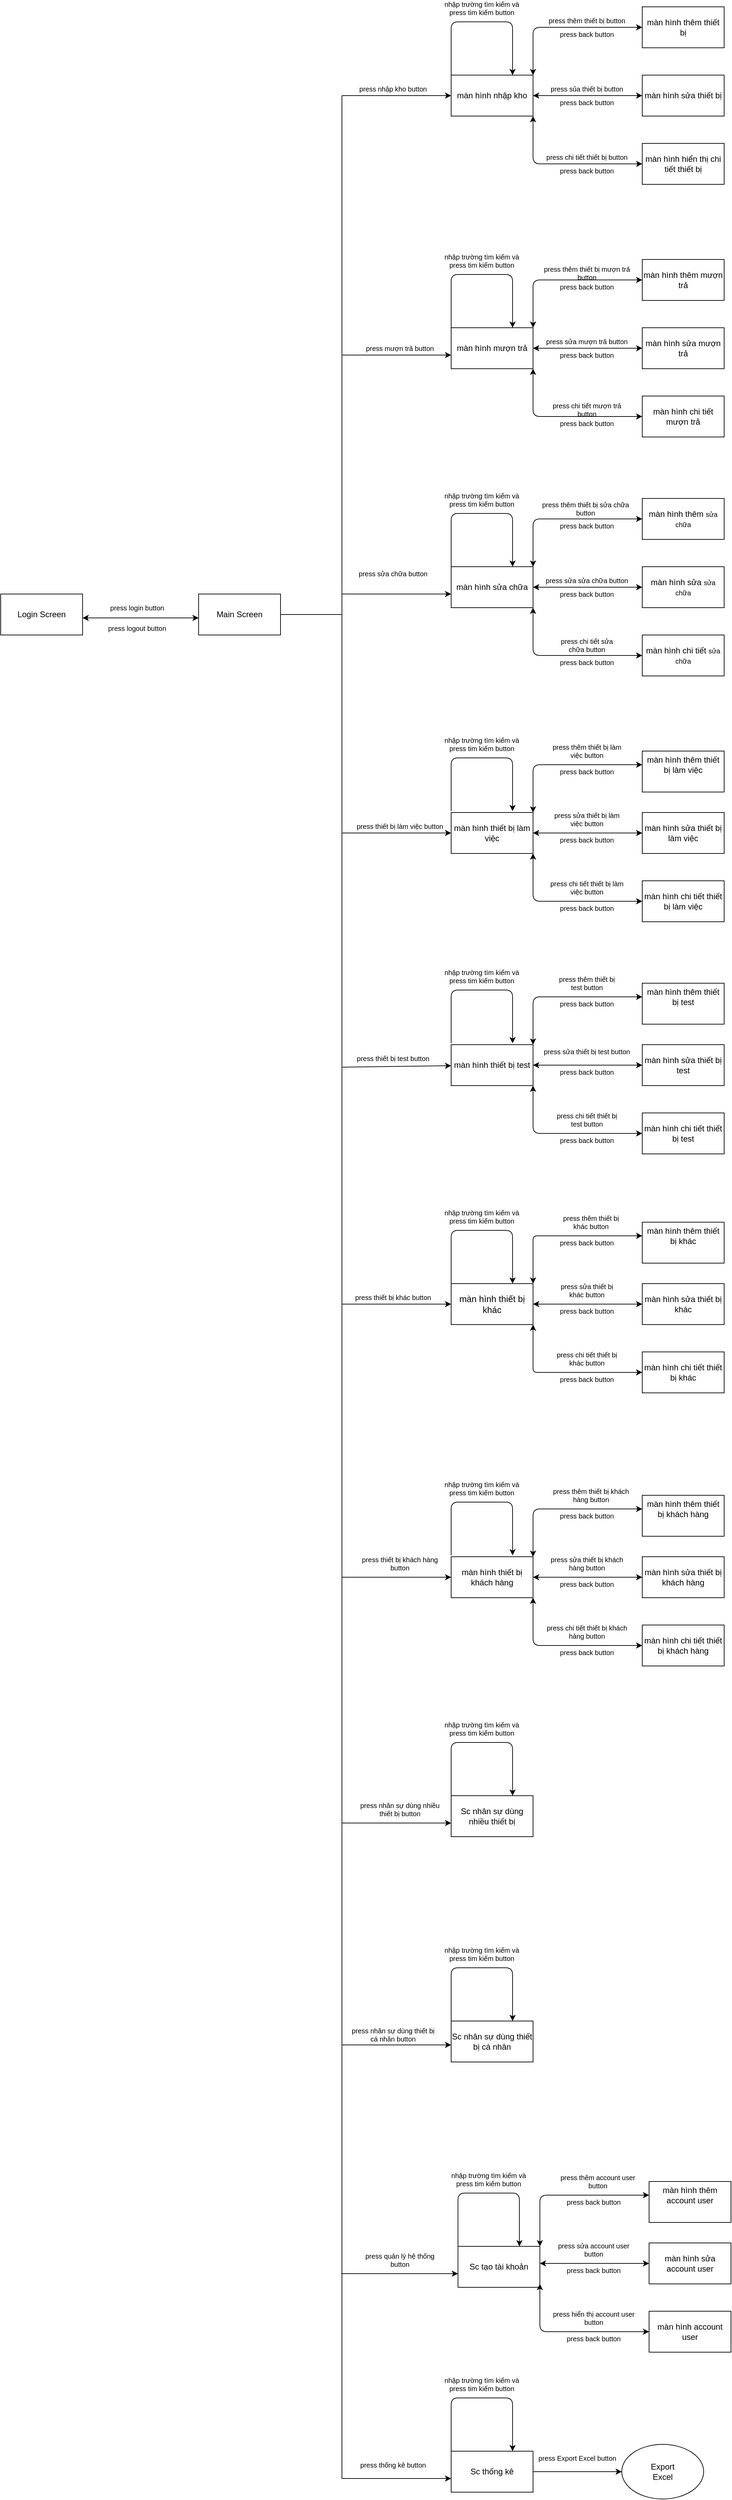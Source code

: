 <mxfile version="14.0.1" type="github">
  <diagram id="LNaT6KfbJGkIjgs2NVqa" name="Page-1">
    <mxGraphModel dx="1609" dy="1638" grid="1" gridSize="10" guides="1" tooltips="1" connect="1" arrows="1" fold="1" page="1" pageScale="1" pageWidth="827" pageHeight="1169" math="0" shadow="0">
      <root>
        <mxCell id="0" />
        <mxCell id="1" parent="0" />
        <mxCell id="f_DrGkyQNnAribpmpM6t-1" value="" style="rounded=0;whiteSpace=wrap;html=1;fontSize=10;" parent="1" vertex="1">
          <mxGeometry x="-90" y="720" width="120" height="60" as="geometry" />
        </mxCell>
        <mxCell id="f_DrGkyQNnAribpmpM6t-2" value="Main Screen" style="text;html=1;strokeColor=none;fillColor=none;align=center;verticalAlign=middle;whiteSpace=wrap;rounded=0;fontSize=12;" parent="1" vertex="1">
          <mxGeometry x="-90" y="740" width="120" height="20" as="geometry" />
        </mxCell>
        <mxCell id="f_DrGkyQNnAribpmpM6t-3" value="" style="rounded=0;whiteSpace=wrap;html=1;fontSize=10;" parent="1" vertex="1">
          <mxGeometry x="280" y="-40" width="120" height="60" as="geometry" />
        </mxCell>
        <mxCell id="f_DrGkyQNnAribpmpM6t-4" value="màn hình nhập kho" style="text;html=1;strokeColor=none;fillColor=none;align=center;verticalAlign=middle;whiteSpace=wrap;rounded=0;fontSize=12;" parent="1" vertex="1">
          <mxGeometry x="280" y="-20" width="120" height="20" as="geometry" />
        </mxCell>
        <mxCell id="f_DrGkyQNnAribpmpM6t-5" value="" style="rounded=0;whiteSpace=wrap;html=1;fontSize=10;" parent="1" vertex="1">
          <mxGeometry x="280" y="330" width="120" height="60" as="geometry" />
        </mxCell>
        <mxCell id="f_DrGkyQNnAribpmpM6t-6" value="màn hình mượn trả" style="text;html=1;strokeColor=none;fillColor=none;align=center;verticalAlign=middle;whiteSpace=wrap;rounded=0;fontSize=12;" parent="1" vertex="1">
          <mxGeometry x="280" y="350" width="120" height="20" as="geometry" />
        </mxCell>
        <mxCell id="f_DrGkyQNnAribpmpM6t-7" value="" style="rounded=0;whiteSpace=wrap;html=1;fontSize=10;" parent="1" vertex="1">
          <mxGeometry x="280" y="680" width="120" height="60" as="geometry" />
        </mxCell>
        <mxCell id="f_DrGkyQNnAribpmpM6t-8" value="màn hình sửa chữa" style="text;html=1;strokeColor=none;fillColor=none;align=center;verticalAlign=middle;whiteSpace=wrap;rounded=0;fontSize=12;" parent="1" vertex="1">
          <mxGeometry x="280" y="700" width="120" height="20" as="geometry" />
        </mxCell>
        <mxCell id="f_DrGkyQNnAribpmpM6t-9" value="" style="rounded=0;whiteSpace=wrap;html=1;fontSize=10;" parent="1" vertex="1">
          <mxGeometry x="280" y="1040" width="120" height="60" as="geometry" />
        </mxCell>
        <mxCell id="f_DrGkyQNnAribpmpM6t-10" value="màn hình thiết bị làm việc" style="text;html=1;strokeColor=none;fillColor=none;align=center;verticalAlign=middle;whiteSpace=wrap;rounded=0;fontSize=12;" parent="1" vertex="1">
          <mxGeometry x="280" y="1060" width="120" height="20" as="geometry" />
        </mxCell>
        <mxCell id="f_DrGkyQNnAribpmpM6t-11" value="" style="rounded=0;whiteSpace=wrap;html=1;fontSize=10;" parent="1" vertex="1">
          <mxGeometry x="280" y="1380" width="120" height="60" as="geometry" />
        </mxCell>
        <mxCell id="f_DrGkyQNnAribpmpM6t-12" value="màn hình thiết bị test" style="text;html=1;strokeColor=none;fillColor=none;align=center;verticalAlign=middle;whiteSpace=wrap;rounded=0;fontSize=12;" parent="1" vertex="1">
          <mxGeometry x="280" y="1400" width="120" height="20" as="geometry" />
        </mxCell>
        <mxCell id="f_DrGkyQNnAribpmpM6t-13" value="" style="rounded=0;whiteSpace=wrap;html=1;fontSize=10;arcSize=12;" parent="1" vertex="1">
          <mxGeometry x="280" y="1730" width="120" height="60" as="geometry" />
        </mxCell>
        <mxCell id="f_DrGkyQNnAribpmpM6t-14" value="&lt;font style=&quot;font-size: 13px&quot;&gt;màn hình thiết bị khác&lt;/font&gt;" style="text;html=1;strokeColor=none;fillColor=none;align=center;verticalAlign=middle;whiteSpace=wrap;rounded=0;fontSize=12;arcSize=12;" parent="1" vertex="1">
          <mxGeometry x="280" y="1750" width="120" height="20" as="geometry" />
        </mxCell>
        <mxCell id="f_DrGkyQNnAribpmpM6t-15" value="" style="rounded=0;whiteSpace=wrap;html=1;fontSize=10;" parent="1" vertex="1">
          <mxGeometry x="280" y="2130" width="120" height="60" as="geometry" />
        </mxCell>
        <mxCell id="f_DrGkyQNnAribpmpM6t-16" value="màn hình thiết bị khách hàng" style="text;html=1;strokeColor=none;fillColor=none;align=center;verticalAlign=middle;whiteSpace=wrap;rounded=0;fontSize=12;" parent="1" vertex="1">
          <mxGeometry x="280" y="2150" width="120" height="20" as="geometry" />
        </mxCell>
        <mxCell id="f_DrGkyQNnAribpmpM6t-17" value="" style="rounded=0;whiteSpace=wrap;html=1;fontSize=10;" parent="1" vertex="1">
          <mxGeometry x="280" y="2480" width="120" height="60" as="geometry" />
        </mxCell>
        <mxCell id="f_DrGkyQNnAribpmpM6t-18" value="Sc nhân sự dùng nhiều thiết bị" style="text;html=1;strokeColor=none;fillColor=none;align=center;verticalAlign=middle;whiteSpace=wrap;rounded=0;fontSize=12;" parent="1" vertex="1">
          <mxGeometry x="280" y="2500" width="120" height="20" as="geometry" />
        </mxCell>
        <mxCell id="f_DrGkyQNnAribpmpM6t-19" value="" style="rounded=0;whiteSpace=wrap;html=1;fontSize=10;" parent="1" vertex="1">
          <mxGeometry x="280" y="2810" width="120" height="60" as="geometry" />
        </mxCell>
        <mxCell id="f_DrGkyQNnAribpmpM6t-20" value="Sc nhân sự dùng thiết bị cá nhân" style="text;html=1;strokeColor=none;fillColor=none;align=center;verticalAlign=middle;whiteSpace=wrap;rounded=0;fontSize=12;" parent="1" vertex="1">
          <mxGeometry x="280" y="2830" width="120" height="20" as="geometry" />
        </mxCell>
        <mxCell id="f_DrGkyQNnAribpmpM6t-21" value="" style="rounded=0;whiteSpace=wrap;html=1;fontSize=10;" parent="1" vertex="1">
          <mxGeometry x="290" y="3140" width="120" height="60" as="geometry" />
        </mxCell>
        <mxCell id="f_DrGkyQNnAribpmpM6t-22" value="Sc tạo tài khoản" style="text;html=1;strokeColor=none;fillColor=none;align=center;verticalAlign=middle;whiteSpace=wrap;rounded=0;fontSize=12;" parent="1" vertex="1">
          <mxGeometry x="290" y="3160" width="120" height="20" as="geometry" />
        </mxCell>
        <mxCell id="f_DrGkyQNnAribpmpM6t-23" value="" style="rounded=0;whiteSpace=wrap;html=1;fontSize=10;" parent="1" vertex="1">
          <mxGeometry x="280" y="3440" width="120" height="60" as="geometry" />
        </mxCell>
        <mxCell id="f_DrGkyQNnAribpmpM6t-24" value="Sc thống kê" style="text;html=1;strokeColor=none;fillColor=none;align=center;verticalAlign=middle;whiteSpace=wrap;rounded=0;fontSize=12;" parent="1" vertex="1">
          <mxGeometry x="280" y="3460" width="120" height="20" as="geometry" />
        </mxCell>
        <mxCell id="f_DrGkyQNnAribpmpM6t-31" value="" style="endArrow=none;html=1;fontSize=10;" parent="1" edge="1">
          <mxGeometry width="50" height="50" relative="1" as="geometry">
            <mxPoint x="120" y="3480" as="sourcePoint" />
            <mxPoint x="120" y="-10" as="targetPoint" />
          </mxGeometry>
        </mxCell>
        <mxCell id="f_DrGkyQNnAribpmpM6t-32" value="" style="endArrow=none;html=1;fontSize=10;exitX=1;exitY=0.5;exitDx=0;exitDy=0;" parent="1" source="f_DrGkyQNnAribpmpM6t-1" edge="1">
          <mxGeometry width="50" height="50" relative="1" as="geometry">
            <mxPoint x="170" y="810" as="sourcePoint" />
            <mxPoint x="120" y="750" as="targetPoint" />
          </mxGeometry>
        </mxCell>
        <mxCell id="f_DrGkyQNnAribpmpM6t-33" value="" style="endArrow=classic;html=1;fontSize=10;entryX=0;entryY=0.5;entryDx=0;entryDy=0;" parent="1" target="f_DrGkyQNnAribpmpM6t-4" edge="1">
          <mxGeometry width="50" height="50" relative="1" as="geometry">
            <mxPoint x="120" y="-10" as="sourcePoint" />
            <mxPoint x="220" y="100" as="targetPoint" />
          </mxGeometry>
        </mxCell>
        <mxCell id="f_DrGkyQNnAribpmpM6t-34" value="" style="endArrow=classic;html=1;fontSize=10;entryX=0;entryY=1;entryDx=0;entryDy=0;" parent="1" target="f_DrGkyQNnAribpmpM6t-6" edge="1">
          <mxGeometry width="50" height="50" relative="1" as="geometry">
            <mxPoint x="120" y="370" as="sourcePoint" />
            <mxPoint x="220" y="330" as="targetPoint" />
          </mxGeometry>
        </mxCell>
        <mxCell id="f_DrGkyQNnAribpmpM6t-35" value="" style="endArrow=classic;html=1;fontSize=10;entryX=0;entryY=1;entryDx=0;entryDy=0;" parent="1" target="f_DrGkyQNnAribpmpM6t-8" edge="1">
          <mxGeometry width="50" height="50" relative="1" as="geometry">
            <mxPoint x="120" y="720" as="sourcePoint" />
            <mxPoint x="220" y="540" as="targetPoint" />
          </mxGeometry>
        </mxCell>
        <mxCell id="f_DrGkyQNnAribpmpM6t-36" value="" style="endArrow=classic;html=1;fontSize=10;entryX=0;entryY=0.5;entryDx=0;entryDy=0;" parent="1" target="f_DrGkyQNnAribpmpM6t-10" edge="1">
          <mxGeometry width="50" height="50" relative="1" as="geometry">
            <mxPoint x="120" y="1070" as="sourcePoint" />
            <mxPoint x="220" y="1100" as="targetPoint" />
          </mxGeometry>
        </mxCell>
        <mxCell id="f_DrGkyQNnAribpmpM6t-37" value="" style="endArrow=classic;html=1;fontSize=10;" parent="1" target="f_DrGkyQNnAribpmpM6t-12" edge="1">
          <mxGeometry width="50" height="50" relative="1" as="geometry">
            <mxPoint x="120" y="1413" as="sourcePoint" />
            <mxPoint x="220" y="1530" as="targetPoint" />
          </mxGeometry>
        </mxCell>
        <mxCell id="f_DrGkyQNnAribpmpM6t-38" value="" style="endArrow=classic;html=1;fontSize=10;entryX=0;entryY=0.5;entryDx=0;entryDy=0;" parent="1" target="f_DrGkyQNnAribpmpM6t-14" edge="1">
          <mxGeometry width="50" height="50" relative="1" as="geometry">
            <mxPoint x="120" y="1760" as="sourcePoint" />
            <mxPoint x="220" y="1640" as="targetPoint" />
          </mxGeometry>
        </mxCell>
        <mxCell id="f_DrGkyQNnAribpmpM6t-39" value="" style="endArrow=classic;html=1;fontSize=10;entryX=0;entryY=0.5;entryDx=0;entryDy=0;" parent="1" target="f_DrGkyQNnAribpmpM6t-16" edge="1">
          <mxGeometry width="50" height="50" relative="1" as="geometry">
            <mxPoint x="120" y="2160" as="sourcePoint" />
            <mxPoint x="220" y="2220" as="targetPoint" />
          </mxGeometry>
        </mxCell>
        <mxCell id="f_DrGkyQNnAribpmpM6t-40" value="" style="endArrow=classic;html=1;fontSize=10;entryX=0;entryY=1;entryDx=0;entryDy=0;" parent="1" target="f_DrGkyQNnAribpmpM6t-18" edge="1">
          <mxGeometry width="50" height="50" relative="1" as="geometry">
            <mxPoint x="120" y="2520" as="sourcePoint" />
            <mxPoint x="220" y="2550" as="targetPoint" />
          </mxGeometry>
        </mxCell>
        <mxCell id="f_DrGkyQNnAribpmpM6t-41" value="" style="endArrow=classic;html=1;fontSize=10;entryX=0;entryY=0.75;entryDx=0;entryDy=0;" parent="1" target="f_DrGkyQNnAribpmpM6t-20" edge="1">
          <mxGeometry width="50" height="50" relative="1" as="geometry">
            <mxPoint x="120" y="2845" as="sourcePoint" />
            <mxPoint x="220" y="2870" as="targetPoint" />
          </mxGeometry>
        </mxCell>
        <mxCell id="f_DrGkyQNnAribpmpM6t-42" value="" style="endArrow=classic;html=1;fontSize=10;entryX=0;entryY=1;entryDx=0;entryDy=0;" parent="1" target="f_DrGkyQNnAribpmpM6t-22" edge="1">
          <mxGeometry width="50" height="50" relative="1" as="geometry">
            <mxPoint x="119" y="3180" as="sourcePoint" />
            <mxPoint x="219" y="3180" as="targetPoint" />
          </mxGeometry>
        </mxCell>
        <mxCell id="f_DrGkyQNnAribpmpM6t-43" value="" style="endArrow=classic;html=1;fontSize=10;entryX=0;entryY=1;entryDx=0;entryDy=0;" parent="1" target="f_DrGkyQNnAribpmpM6t-24" edge="1">
          <mxGeometry width="50" height="50" relative="1" as="geometry">
            <mxPoint x="120" y="3480" as="sourcePoint" />
            <mxPoint x="220" y="3360" as="targetPoint" />
          </mxGeometry>
        </mxCell>
        <mxCell id="f_DrGkyQNnAribpmpM6t-44" value="" style="rounded=0;whiteSpace=wrap;html=1;fontSize=10;" parent="1" vertex="1">
          <mxGeometry x="-380" y="720" width="120" height="60" as="geometry" />
        </mxCell>
        <mxCell id="f_DrGkyQNnAribpmpM6t-45" value="Login Screen" style="text;html=1;strokeColor=none;fillColor=none;align=center;verticalAlign=middle;whiteSpace=wrap;rounded=0;fontSize=12;" parent="1" vertex="1">
          <mxGeometry x="-380" y="740" width="120" height="20" as="geometry" />
        </mxCell>
        <mxCell id="f_DrGkyQNnAribpmpM6t-46" value="" style="endArrow=classic;startArrow=classic;html=1;fontSize=10;exitX=1;exitY=0.75;exitDx=0;exitDy=0;entryX=0;entryY=0.75;entryDx=0;entryDy=0;" parent="1" source="f_DrGkyQNnAribpmpM6t-45" target="f_DrGkyQNnAribpmpM6t-2" edge="1">
          <mxGeometry width="50" height="50" relative="1" as="geometry">
            <mxPoint x="-70" y="910" as="sourcePoint" />
            <mxPoint x="-20" y="860" as="targetPoint" />
          </mxGeometry>
        </mxCell>
        <mxCell id="f_DrGkyQNnAribpmpM6t-47" value="press login button" style="text;html=1;strokeColor=none;fillColor=none;align=center;verticalAlign=middle;whiteSpace=wrap;rounded=0;fontSize=10;" parent="1" vertex="1">
          <mxGeometry x="-240" y="730" width="120" height="20" as="geometry" />
        </mxCell>
        <mxCell id="f_DrGkyQNnAribpmpM6t-48" value="press logout button" style="text;html=1;strokeColor=none;fillColor=none;align=center;verticalAlign=middle;whiteSpace=wrap;rounded=0;fontSize=10;" parent="1" vertex="1">
          <mxGeometry x="-240" y="760" width="120" height="20" as="geometry" />
        </mxCell>
        <mxCell id="f_DrGkyQNnAribpmpM6t-49" value="press nhập kho button" style="text;html=1;strokeColor=none;fillColor=none;align=center;verticalAlign=middle;whiteSpace=wrap;rounded=0;fontSize=10;" parent="1" vertex="1">
          <mxGeometry x="130" y="-30" width="130" height="20" as="geometry" />
        </mxCell>
        <mxCell id="f_DrGkyQNnAribpmpM6t-50" value="press mượn trả button" style="text;html=1;strokeColor=none;fillColor=none;align=center;verticalAlign=middle;whiteSpace=wrap;rounded=0;fontSize=10;" parent="1" vertex="1">
          <mxGeometry x="140" y="350" width="130" height="20" as="geometry" />
        </mxCell>
        <mxCell id="f_DrGkyQNnAribpmpM6t-51" value="press sửa chữa button" style="text;html=1;strokeColor=none;fillColor=none;align=center;verticalAlign=middle;whiteSpace=wrap;rounded=0;fontSize=10;" parent="1" vertex="1">
          <mxGeometry x="130" y="680" width="130" height="20" as="geometry" />
        </mxCell>
        <mxCell id="f_DrGkyQNnAribpmpM6t-52" value="press thiết bị làm việc button" style="text;html=1;strokeColor=none;fillColor=none;align=center;verticalAlign=middle;whiteSpace=wrap;rounded=0;fontSize=10;" parent="1" vertex="1">
          <mxGeometry x="140" y="1050" width="130" height="20" as="geometry" />
        </mxCell>
        <mxCell id="f_DrGkyQNnAribpmpM6t-53" value="press thiết bị test button" style="text;html=1;strokeColor=none;fillColor=none;align=center;verticalAlign=middle;whiteSpace=wrap;rounded=0;fontSize=10;" parent="1" vertex="1">
          <mxGeometry x="130" y="1390" width="130" height="20" as="geometry" />
        </mxCell>
        <mxCell id="f_DrGkyQNnAribpmpM6t-54" value="press thiết bị khác button" style="text;html=1;strokeColor=none;fillColor=none;align=center;verticalAlign=middle;whiteSpace=wrap;rounded=0;fontSize=10;" parent="1" vertex="1">
          <mxGeometry x="130" y="1740" width="130" height="20" as="geometry" />
        </mxCell>
        <mxCell id="f_DrGkyQNnAribpmpM6t-55" value="press thiết bị khách hàng button" style="text;html=1;strokeColor=none;fillColor=none;align=center;verticalAlign=middle;whiteSpace=wrap;rounded=0;fontSize=10;" parent="1" vertex="1">
          <mxGeometry x="140" y="2130" width="130" height="20" as="geometry" />
        </mxCell>
        <mxCell id="f_DrGkyQNnAribpmpM6t-56" value="press nhân sự dùng nhiều thiết bị button" style="text;html=1;strokeColor=none;fillColor=none;align=center;verticalAlign=middle;whiteSpace=wrap;rounded=0;fontSize=10;" parent="1" vertex="1">
          <mxGeometry x="140" y="2490" width="130" height="20" as="geometry" />
        </mxCell>
        <mxCell id="f_DrGkyQNnAribpmpM6t-57" value="press nhân sự dùng thiết bị cá nhân button" style="text;html=1;strokeColor=none;fillColor=none;align=center;verticalAlign=middle;whiteSpace=wrap;rounded=0;fontSize=10;" parent="1" vertex="1">
          <mxGeometry x="130" y="2820" width="130" height="20" as="geometry" />
        </mxCell>
        <mxCell id="f_DrGkyQNnAribpmpM6t-58" value="press quản lý hệ thống button" style="text;html=1;strokeColor=none;fillColor=none;align=center;verticalAlign=middle;whiteSpace=wrap;rounded=0;fontSize=10;" parent="1" vertex="1">
          <mxGeometry x="140" y="3150" width="130" height="20" as="geometry" />
        </mxCell>
        <mxCell id="f_DrGkyQNnAribpmpM6t-59" value="press thống kê button" style="text;html=1;strokeColor=none;fillColor=none;align=center;verticalAlign=middle;whiteSpace=wrap;rounded=0;fontSize=10;" parent="1" vertex="1">
          <mxGeometry x="130" y="3450" width="130" height="20" as="geometry" />
        </mxCell>
        <mxCell id="f_DrGkyQNnAribpmpM6t-61" value="" style="rounded=0;whiteSpace=wrap;html=1;fontSize=10;" parent="1" vertex="1">
          <mxGeometry x="560" y="-140" width="120" height="60" as="geometry" />
        </mxCell>
        <mxCell id="f_DrGkyQNnAribpmpM6t-62" value="màn hình thêm thiết bị" style="text;html=1;strokeColor=none;fillColor=none;align=center;verticalAlign=middle;whiteSpace=wrap;rounded=0;fontSize=12;" parent="1" vertex="1">
          <mxGeometry x="560" y="-120" width="120" height="20" as="geometry" />
        </mxCell>
        <mxCell id="f_DrGkyQNnAribpmpM6t-63" value="" style="rounded=0;whiteSpace=wrap;html=1;fontSize=10;" parent="1" vertex="1">
          <mxGeometry x="560" y="-40" width="120" height="60" as="geometry" />
        </mxCell>
        <mxCell id="f_DrGkyQNnAribpmpM6t-64" value="màn hình sửa thiết bị" style="text;html=1;strokeColor=none;fillColor=none;align=center;verticalAlign=middle;whiteSpace=wrap;rounded=0;fontSize=12;" parent="1" vertex="1">
          <mxGeometry x="560" y="-20" width="120" height="20" as="geometry" />
        </mxCell>
        <mxCell id="f_DrGkyQNnAribpmpM6t-66" value="" style="rounded=0;whiteSpace=wrap;html=1;fontSize=10;" parent="1" vertex="1">
          <mxGeometry x="560" y="60" width="120" height="60" as="geometry" />
        </mxCell>
        <mxCell id="f_DrGkyQNnAribpmpM6t-67" value="màn hình hiển thị chi tiết thiết bị" style="text;html=1;strokeColor=none;fillColor=none;align=center;verticalAlign=middle;whiteSpace=wrap;rounded=0;fontSize=12;" parent="1" vertex="1">
          <mxGeometry x="560" y="80" width="120" height="20" as="geometry" />
        </mxCell>
        <mxCell id="f_DrGkyQNnAribpmpM6t-71" value="" style="endArrow=classic;startArrow=classic;html=1;fontSize=10;entryX=0;entryY=0.5;entryDx=0;entryDy=0;exitX=1;exitY=0;exitDx=0;exitDy=0;" parent="1" source="f_DrGkyQNnAribpmpM6t-3" target="f_DrGkyQNnAribpmpM6t-62" edge="1">
          <mxGeometry width="50" height="50" relative="1" as="geometry">
            <mxPoint x="290" y="30" as="sourcePoint" />
            <mxPoint x="340" y="-20" as="targetPoint" />
            <Array as="points">
              <mxPoint x="400" y="-110" />
            </Array>
          </mxGeometry>
        </mxCell>
        <mxCell id="f_DrGkyQNnAribpmpM6t-72" value="" style="endArrow=classic;startArrow=classic;html=1;fontSize=10;entryX=0;entryY=0.5;entryDx=0;entryDy=0;exitX=1;exitY=1;exitDx=0;exitDy=0;" parent="1" source="f_DrGkyQNnAribpmpM6t-3" target="f_DrGkyQNnAribpmpM6t-67" edge="1">
          <mxGeometry width="50" height="50" relative="1" as="geometry">
            <mxPoint x="400.0" y="160" as="sourcePoint" />
            <mxPoint x="520.0" y="90" as="targetPoint" />
            <Array as="points">
              <mxPoint x="400" y="90" />
            </Array>
          </mxGeometry>
        </mxCell>
        <mxCell id="f_DrGkyQNnAribpmpM6t-74" value="" style="endArrow=classic;startArrow=classic;html=1;fontSize=10;entryX=0;entryY=0.5;entryDx=0;entryDy=0;exitX=1;exitY=0.5;exitDx=0;exitDy=0;" parent="1" source="f_DrGkyQNnAribpmpM6t-4" target="f_DrGkyQNnAribpmpM6t-64" edge="1">
          <mxGeometry width="50" height="50" relative="1" as="geometry">
            <mxPoint x="310" y="60" as="sourcePoint" />
            <mxPoint x="360" y="10" as="targetPoint" />
          </mxGeometry>
        </mxCell>
        <mxCell id="GQeF0Wu0FRK4RDcd6-01-10" value="press thêm thiết bị button" style="text;html=1;strokeColor=none;fillColor=none;align=center;verticalAlign=middle;whiteSpace=wrap;rounded=0;fontSize=10;" parent="1" vertex="1">
          <mxGeometry x="414" y="-130" width="130" height="20" as="geometry" />
        </mxCell>
        <mxCell id="GQeF0Wu0FRK4RDcd6-01-11" value="press back button" style="text;html=1;strokeColor=none;fillColor=none;align=center;verticalAlign=middle;whiteSpace=wrap;rounded=0;fontSize=10;" parent="1" vertex="1">
          <mxGeometry x="414" y="-110" width="130" height="20" as="geometry" />
        </mxCell>
        <mxCell id="GQeF0Wu0FRK4RDcd6-01-12" value="press sủa thiết bị button" style="text;html=1;strokeColor=none;fillColor=none;align=center;verticalAlign=middle;whiteSpace=wrap;rounded=0;fontSize=10;" parent="1" vertex="1">
          <mxGeometry x="414" y="-30" width="130" height="20" as="geometry" />
        </mxCell>
        <mxCell id="GQeF0Wu0FRK4RDcd6-01-13" value="press back button" style="text;html=1;strokeColor=none;fillColor=none;align=center;verticalAlign=middle;whiteSpace=wrap;rounded=0;fontSize=10;" parent="1" vertex="1">
          <mxGeometry x="414" y="-10" width="130" height="20" as="geometry" />
        </mxCell>
        <mxCell id="GQeF0Wu0FRK4RDcd6-01-14" value="press chi tiết thiết bị button" style="text;html=1;strokeColor=none;fillColor=none;align=center;verticalAlign=middle;whiteSpace=wrap;rounded=0;fontSize=10;" parent="1" vertex="1">
          <mxGeometry x="414" y="70" width="130" height="20" as="geometry" />
        </mxCell>
        <mxCell id="GQeF0Wu0FRK4RDcd6-01-15" value="press back button" style="text;html=1;strokeColor=none;fillColor=none;align=center;verticalAlign=middle;whiteSpace=wrap;rounded=0;fontSize=10;" parent="1" vertex="1">
          <mxGeometry x="414" y="90" width="130" height="20" as="geometry" />
        </mxCell>
        <mxCell id="GQeF0Wu0FRK4RDcd6-01-33" value="" style="rounded=0;whiteSpace=wrap;html=1;fontSize=10;" parent="1" vertex="1">
          <mxGeometry x="560" y="230" width="120" height="60" as="geometry" />
        </mxCell>
        <mxCell id="GQeF0Wu0FRK4RDcd6-01-34" value="màn hình thêm mượn trả" style="text;html=1;strokeColor=none;fillColor=none;align=center;verticalAlign=middle;whiteSpace=wrap;rounded=0;fontSize=12;" parent="1" vertex="1">
          <mxGeometry x="560" y="250" width="120" height="20" as="geometry" />
        </mxCell>
        <mxCell id="GQeF0Wu0FRK4RDcd6-01-35" value="" style="rounded=0;whiteSpace=wrap;html=1;fontSize=10;" parent="1" vertex="1">
          <mxGeometry x="560" y="330" width="120" height="60" as="geometry" />
        </mxCell>
        <mxCell id="GQeF0Wu0FRK4RDcd6-01-36" value="màn hình sửa mượn trả" style="text;html=1;strokeColor=none;fillColor=none;align=center;verticalAlign=middle;whiteSpace=wrap;rounded=0;fontSize=12;" parent="1" vertex="1">
          <mxGeometry x="560" y="350" width="120" height="20" as="geometry" />
        </mxCell>
        <mxCell id="GQeF0Wu0FRK4RDcd6-01-37" value="" style="rounded=0;whiteSpace=wrap;html=1;fontSize=10;" parent="1" vertex="1">
          <mxGeometry x="560" y="430" width="120" height="60" as="geometry" />
        </mxCell>
        <mxCell id="GQeF0Wu0FRK4RDcd6-01-38" value="màn hình chi tiết mượn trả" style="text;html=1;strokeColor=none;fillColor=none;align=center;verticalAlign=middle;whiteSpace=wrap;rounded=0;fontSize=12;" parent="1" vertex="1">
          <mxGeometry x="560" y="450" width="120" height="20" as="geometry" />
        </mxCell>
        <mxCell id="GQeF0Wu0FRK4RDcd6-01-39" value="" style="endArrow=classic;startArrow=classic;html=1;fontSize=10;entryX=0;entryY=0.5;entryDx=0;entryDy=0;exitX=1;exitY=0;exitDx=0;exitDy=0;" parent="1" target="GQeF0Wu0FRK4RDcd6-01-34" edge="1">
          <mxGeometry width="50" height="50" relative="1" as="geometry">
            <mxPoint x="400" y="330" as="sourcePoint" />
            <mxPoint x="340" y="350" as="targetPoint" />
            <Array as="points">
              <mxPoint x="400" y="260" />
            </Array>
          </mxGeometry>
        </mxCell>
        <mxCell id="GQeF0Wu0FRK4RDcd6-01-40" value="" style="endArrow=classic;startArrow=classic;html=1;fontSize=10;entryX=0;entryY=0.5;entryDx=0;entryDy=0;exitX=1;exitY=1;exitDx=0;exitDy=0;" parent="1" target="GQeF0Wu0FRK4RDcd6-01-38" edge="1">
          <mxGeometry width="50" height="50" relative="1" as="geometry">
            <mxPoint x="400" y="390" as="sourcePoint" />
            <mxPoint x="520.0" y="460" as="targetPoint" />
            <Array as="points">
              <mxPoint x="400" y="460" />
            </Array>
          </mxGeometry>
        </mxCell>
        <mxCell id="GQeF0Wu0FRK4RDcd6-01-41" value="" style="endArrow=classic;startArrow=classic;html=1;fontSize=10;entryX=0;entryY=0.5;entryDx=0;entryDy=0;exitX=1;exitY=0.5;exitDx=0;exitDy=0;" parent="1" target="GQeF0Wu0FRK4RDcd6-01-36" edge="1">
          <mxGeometry width="50" height="50" relative="1" as="geometry">
            <mxPoint x="400" y="360" as="sourcePoint" />
            <mxPoint x="360" y="380" as="targetPoint" />
          </mxGeometry>
        </mxCell>
        <mxCell id="GQeF0Wu0FRK4RDcd6-01-42" value="press thêm thiết bị mượn trả button" style="text;html=1;strokeColor=none;fillColor=none;align=center;verticalAlign=middle;whiteSpace=wrap;rounded=0;fontSize=10;" parent="1" vertex="1">
          <mxGeometry x="414" y="240" width="130" height="20" as="geometry" />
        </mxCell>
        <mxCell id="GQeF0Wu0FRK4RDcd6-01-43" value="press back button" style="text;html=1;strokeColor=none;fillColor=none;align=center;verticalAlign=middle;whiteSpace=wrap;rounded=0;fontSize=10;" parent="1" vertex="1">
          <mxGeometry x="414" y="260" width="130" height="20" as="geometry" />
        </mxCell>
        <mxCell id="GQeF0Wu0FRK4RDcd6-01-44" value="press sửa mượn trả button" style="text;html=1;strokeColor=none;fillColor=none;align=center;verticalAlign=middle;whiteSpace=wrap;rounded=0;fontSize=10;" parent="1" vertex="1">
          <mxGeometry x="414" y="340" width="130" height="20" as="geometry" />
        </mxCell>
        <mxCell id="GQeF0Wu0FRK4RDcd6-01-45" value="press back button" style="text;html=1;strokeColor=none;fillColor=none;align=center;verticalAlign=middle;whiteSpace=wrap;rounded=0;fontSize=10;" parent="1" vertex="1">
          <mxGeometry x="414" y="360" width="130" height="20" as="geometry" />
        </mxCell>
        <mxCell id="GQeF0Wu0FRK4RDcd6-01-46" value="press chi tiết mượn trả button" style="text;html=1;strokeColor=none;fillColor=none;align=center;verticalAlign=middle;whiteSpace=wrap;rounded=0;fontSize=10;" parent="1" vertex="1">
          <mxGeometry x="414" y="440" width="130" height="20" as="geometry" />
        </mxCell>
        <mxCell id="GQeF0Wu0FRK4RDcd6-01-47" value="press back button" style="text;html=1;strokeColor=none;fillColor=none;align=center;verticalAlign=middle;whiteSpace=wrap;rounded=0;fontSize=10;" parent="1" vertex="1">
          <mxGeometry x="414" y="460" width="130" height="20" as="geometry" />
        </mxCell>
        <mxCell id="wjXX5xjhqeHuLK9iuKcY-32" value="" style="rounded=0;whiteSpace=wrap;html=1;fontSize=10;" parent="1" vertex="1">
          <mxGeometry x="560" y="580" width="120" height="60" as="geometry" />
        </mxCell>
        <mxCell id="wjXX5xjhqeHuLK9iuKcY-33" value="màn hình thêm&amp;nbsp;&lt;span style=&quot;font-size: 10px&quot;&gt;sửa chữa&lt;/span&gt;" style="text;html=1;strokeColor=none;fillColor=none;align=center;verticalAlign=middle;whiteSpace=wrap;rounded=0;fontSize=12;" parent="1" vertex="1">
          <mxGeometry x="560" y="600" width="120" height="20" as="geometry" />
        </mxCell>
        <mxCell id="wjXX5xjhqeHuLK9iuKcY-34" value="" style="rounded=0;whiteSpace=wrap;html=1;fontSize=10;" parent="1" vertex="1">
          <mxGeometry x="560" y="680" width="120" height="60" as="geometry" />
        </mxCell>
        <mxCell id="wjXX5xjhqeHuLK9iuKcY-35" value="màn hình sửa&amp;nbsp;&lt;span style=&quot;font-size: 10px&quot;&gt;sửa chữa&lt;/span&gt;" style="text;html=1;strokeColor=none;fillColor=none;align=center;verticalAlign=middle;whiteSpace=wrap;rounded=0;fontSize=12;" parent="1" vertex="1">
          <mxGeometry x="560" y="700" width="120" height="20" as="geometry" />
        </mxCell>
        <mxCell id="wjXX5xjhqeHuLK9iuKcY-36" value="" style="rounded=0;whiteSpace=wrap;html=1;fontSize=10;" parent="1" vertex="1">
          <mxGeometry x="560" y="780" width="120" height="60" as="geometry" />
        </mxCell>
        <mxCell id="wjXX5xjhqeHuLK9iuKcY-37" value="màn hình chi tiết&amp;nbsp;&lt;span style=&quot;font-size: 10px&quot;&gt;sửa chữa&lt;/span&gt;" style="text;html=1;strokeColor=none;fillColor=none;align=center;verticalAlign=middle;whiteSpace=wrap;rounded=0;fontSize=12;" parent="1" vertex="1">
          <mxGeometry x="560" y="800" width="120" height="20" as="geometry" />
        </mxCell>
        <mxCell id="wjXX5xjhqeHuLK9iuKcY-38" value="" style="endArrow=classic;startArrow=classic;html=1;fontSize=10;entryX=0;entryY=0.5;entryDx=0;entryDy=0;exitX=1;exitY=0;exitDx=0;exitDy=0;" parent="1" target="wjXX5xjhqeHuLK9iuKcY-33" edge="1">
          <mxGeometry width="50" height="50" relative="1" as="geometry">
            <mxPoint x="400" y="680" as="sourcePoint" />
            <mxPoint x="340" y="700" as="targetPoint" />
            <Array as="points">
              <mxPoint x="400" y="610" />
            </Array>
          </mxGeometry>
        </mxCell>
        <mxCell id="wjXX5xjhqeHuLK9iuKcY-39" value="" style="endArrow=classic;startArrow=classic;html=1;fontSize=10;entryX=0;entryY=0.5;entryDx=0;entryDy=0;exitX=1;exitY=1;exitDx=0;exitDy=0;" parent="1" target="wjXX5xjhqeHuLK9iuKcY-37" edge="1">
          <mxGeometry width="50" height="50" relative="1" as="geometry">
            <mxPoint x="400" y="740" as="sourcePoint" />
            <mxPoint x="520.0" y="810" as="targetPoint" />
            <Array as="points">
              <mxPoint x="400" y="810" />
            </Array>
          </mxGeometry>
        </mxCell>
        <mxCell id="wjXX5xjhqeHuLK9iuKcY-40" value="" style="endArrow=classic;startArrow=classic;html=1;fontSize=10;entryX=0;entryY=0.5;entryDx=0;entryDy=0;exitX=1;exitY=0.5;exitDx=0;exitDy=0;" parent="1" target="wjXX5xjhqeHuLK9iuKcY-35" edge="1">
          <mxGeometry width="50" height="50" relative="1" as="geometry">
            <mxPoint x="400" y="710" as="sourcePoint" />
            <mxPoint x="360" y="730" as="targetPoint" />
          </mxGeometry>
        </mxCell>
        <mxCell id="wjXX5xjhqeHuLK9iuKcY-41" value="press thêm thiết bị sửa chữa button" style="text;html=1;strokeColor=none;fillColor=none;align=center;verticalAlign=middle;whiteSpace=wrap;rounded=0;fontSize=10;" parent="1" vertex="1">
          <mxGeometry x="410" y="580" width="134" height="30" as="geometry" />
        </mxCell>
        <mxCell id="wjXX5xjhqeHuLK9iuKcY-42" value="press back button" style="text;html=1;strokeColor=none;fillColor=none;align=center;verticalAlign=middle;whiteSpace=wrap;rounded=0;fontSize=10;" parent="1" vertex="1">
          <mxGeometry x="414" y="610" width="130" height="20" as="geometry" />
        </mxCell>
        <mxCell id="wjXX5xjhqeHuLK9iuKcY-43" value="press sửa sửa chữa&amp;nbsp;button" style="text;html=1;strokeColor=none;fillColor=none;align=center;verticalAlign=middle;whiteSpace=wrap;rounded=0;fontSize=10;" parent="1" vertex="1">
          <mxGeometry x="414" y="690" width="130" height="20" as="geometry" />
        </mxCell>
        <mxCell id="wjXX5xjhqeHuLK9iuKcY-44" value="press back button" style="text;html=1;strokeColor=none;fillColor=none;align=center;verticalAlign=middle;whiteSpace=wrap;rounded=0;fontSize=10;" parent="1" vertex="1">
          <mxGeometry x="414" y="710" width="130" height="20" as="geometry" />
        </mxCell>
        <mxCell id="wjXX5xjhqeHuLK9iuKcY-45" value="press chi tiết sửa chữa&amp;nbsp;button" style="text;html=1;strokeColor=none;fillColor=none;align=center;verticalAlign=middle;whiteSpace=wrap;rounded=0;fontSize=10;" parent="1" vertex="1">
          <mxGeometry x="414" y="780" width="130" height="30" as="geometry" />
        </mxCell>
        <mxCell id="wjXX5xjhqeHuLK9iuKcY-46" value="press back button" style="text;html=1;strokeColor=none;fillColor=none;align=center;verticalAlign=middle;whiteSpace=wrap;rounded=0;fontSize=10;" parent="1" vertex="1">
          <mxGeometry x="414" y="810" width="130" height="20" as="geometry" />
        </mxCell>
        <mxCell id="wjXX5xjhqeHuLK9iuKcY-64" value="" style="rounded=0;whiteSpace=wrap;html=1;fontSize=10;" parent="1" vertex="1">
          <mxGeometry x="560" y="950" width="120" height="60" as="geometry" />
        </mxCell>
        <mxCell id="wjXX5xjhqeHuLK9iuKcY-65" value="màn hình thêm thiết bị làm việc" style="text;html=1;strokeColor=none;fillColor=none;align=center;verticalAlign=middle;whiteSpace=wrap;rounded=0;fontSize=12;" parent="1" vertex="1">
          <mxGeometry x="560" y="960" width="120" height="20" as="geometry" />
        </mxCell>
        <mxCell id="wjXX5xjhqeHuLK9iuKcY-66" value="" style="rounded=0;whiteSpace=wrap;html=1;fontSize=10;" parent="1" vertex="1">
          <mxGeometry x="560" y="1040" width="120" height="60" as="geometry" />
        </mxCell>
        <mxCell id="wjXX5xjhqeHuLK9iuKcY-67" value="màn hình sửa thiết bị làm việc" style="text;html=1;strokeColor=none;fillColor=none;align=center;verticalAlign=middle;whiteSpace=wrap;rounded=0;fontSize=12;" parent="1" vertex="1">
          <mxGeometry x="560" y="1060" width="120" height="20" as="geometry" />
        </mxCell>
        <mxCell id="wjXX5xjhqeHuLK9iuKcY-68" value="" style="rounded=0;whiteSpace=wrap;html=1;fontSize=10;" parent="1" vertex="1">
          <mxGeometry x="560" y="1140" width="120" height="60" as="geometry" />
        </mxCell>
        <mxCell id="wjXX5xjhqeHuLK9iuKcY-69" value="màn hình chi tiết thiết bị làm việc" style="text;html=1;strokeColor=none;fillColor=none;align=center;verticalAlign=middle;whiteSpace=wrap;rounded=0;fontSize=12;" parent="1" vertex="1">
          <mxGeometry x="560" y="1160" width="120" height="20" as="geometry" />
        </mxCell>
        <mxCell id="wjXX5xjhqeHuLK9iuKcY-70" value="" style="endArrow=classic;startArrow=classic;html=1;fontSize=10;entryX=0;entryY=0.5;entryDx=0;entryDy=0;exitX=1;exitY=0;exitDx=0;exitDy=0;" parent="1" target="wjXX5xjhqeHuLK9iuKcY-65" edge="1">
          <mxGeometry width="50" height="50" relative="1" as="geometry">
            <mxPoint x="400" y="1040" as="sourcePoint" />
            <mxPoint x="340" y="1060" as="targetPoint" />
            <Array as="points">
              <mxPoint x="400" y="970" />
            </Array>
          </mxGeometry>
        </mxCell>
        <mxCell id="wjXX5xjhqeHuLK9iuKcY-71" value="" style="endArrow=classic;startArrow=classic;html=1;fontSize=10;entryX=0;entryY=0.5;entryDx=0;entryDy=0;exitX=1;exitY=1;exitDx=0;exitDy=0;" parent="1" target="wjXX5xjhqeHuLK9iuKcY-69" edge="1">
          <mxGeometry width="50" height="50" relative="1" as="geometry">
            <mxPoint x="400" y="1100" as="sourcePoint" />
            <mxPoint x="520.0" y="1170" as="targetPoint" />
            <Array as="points">
              <mxPoint x="400" y="1170" />
            </Array>
          </mxGeometry>
        </mxCell>
        <mxCell id="wjXX5xjhqeHuLK9iuKcY-72" value="" style="endArrow=classic;startArrow=classic;html=1;fontSize=10;entryX=0;entryY=0.5;entryDx=0;entryDy=0;exitX=1;exitY=0.5;exitDx=0;exitDy=0;" parent="1" target="wjXX5xjhqeHuLK9iuKcY-67" edge="1">
          <mxGeometry width="50" height="50" relative="1" as="geometry">
            <mxPoint x="400" y="1070" as="sourcePoint" />
            <mxPoint x="360" y="1090" as="targetPoint" />
          </mxGeometry>
        </mxCell>
        <mxCell id="wjXX5xjhqeHuLK9iuKcY-73" value="&lt;font style=&quot;font-size: 10px&quot;&gt;press thêm thiết bị&amp;nbsp;làm việc&amp;nbsp;button&lt;/font&gt;" style="text;html=1;strokeColor=none;fillColor=none;align=center;verticalAlign=middle;whiteSpace=wrap;rounded=0;fontSize=10;" parent="1" vertex="1">
          <mxGeometry x="414" y="930" width="130" height="40" as="geometry" />
        </mxCell>
        <mxCell id="wjXX5xjhqeHuLK9iuKcY-74" value="press back button" style="text;html=1;strokeColor=none;fillColor=none;align=center;verticalAlign=middle;whiteSpace=wrap;rounded=0;fontSize=10;" parent="1" vertex="1">
          <mxGeometry x="414" y="970" width="130" height="20" as="geometry" />
        </mxCell>
        <mxCell id="wjXX5xjhqeHuLK9iuKcY-75" value="&lt;font style=&quot;font-size: 10px&quot;&gt;press sửa&amp;nbsp;thiết bị làm việc&amp;nbsp;button&lt;/font&gt;" style="text;html=1;strokeColor=none;fillColor=none;align=center;verticalAlign=middle;whiteSpace=wrap;rounded=0;fontSize=10;" parent="1" vertex="1">
          <mxGeometry x="414" y="1030" width="130" height="40" as="geometry" />
        </mxCell>
        <mxCell id="wjXX5xjhqeHuLK9iuKcY-76" value="press back button" style="text;html=1;strokeColor=none;fillColor=none;align=center;verticalAlign=middle;whiteSpace=wrap;rounded=0;fontSize=10;" parent="1" vertex="1">
          <mxGeometry x="414" y="1070" width="130" height="20" as="geometry" />
        </mxCell>
        <mxCell id="wjXX5xjhqeHuLK9iuKcY-77" value="&lt;font style=&quot;font-size: 10px&quot;&gt;press chi tiết&amp;nbsp;thiết bị làm việc&amp;nbsp;button&lt;/font&gt;" style="text;html=1;strokeColor=none;fillColor=none;align=center;verticalAlign=middle;whiteSpace=wrap;rounded=0;fontSize=10;" parent="1" vertex="1">
          <mxGeometry x="414" y="1130" width="130" height="40" as="geometry" />
        </mxCell>
        <mxCell id="wjXX5xjhqeHuLK9iuKcY-78" value="press back button" style="text;html=1;strokeColor=none;fillColor=none;align=center;verticalAlign=middle;whiteSpace=wrap;rounded=0;fontSize=10;" parent="1" vertex="1">
          <mxGeometry x="414" y="1170" width="130" height="20" as="geometry" />
        </mxCell>
        <mxCell id="wjXX5xjhqeHuLK9iuKcY-81" value="" style="rounded=0;whiteSpace=wrap;html=1;fontSize=10;" parent="1" vertex="1">
          <mxGeometry x="560" y="1290" width="120" height="60" as="geometry" />
        </mxCell>
        <mxCell id="wjXX5xjhqeHuLK9iuKcY-82" value="màn hình thêm thiết bị test" style="text;html=1;strokeColor=none;fillColor=none;align=center;verticalAlign=middle;whiteSpace=wrap;rounded=0;fontSize=12;" parent="1" vertex="1">
          <mxGeometry x="560" y="1300" width="120" height="20" as="geometry" />
        </mxCell>
        <mxCell id="wjXX5xjhqeHuLK9iuKcY-83" value="" style="rounded=0;whiteSpace=wrap;html=1;fontSize=10;" parent="1" vertex="1">
          <mxGeometry x="560" y="1380" width="120" height="60" as="geometry" />
        </mxCell>
        <mxCell id="wjXX5xjhqeHuLK9iuKcY-84" value="màn hình sửa thiết bị test" style="text;html=1;strokeColor=none;fillColor=none;align=center;verticalAlign=middle;whiteSpace=wrap;rounded=0;fontSize=12;" parent="1" vertex="1">
          <mxGeometry x="560" y="1400" width="120" height="20" as="geometry" />
        </mxCell>
        <mxCell id="wjXX5xjhqeHuLK9iuKcY-85" value="" style="rounded=0;whiteSpace=wrap;html=1;fontSize=10;" parent="1" vertex="1">
          <mxGeometry x="560" y="1480" width="120" height="60" as="geometry" />
        </mxCell>
        <mxCell id="wjXX5xjhqeHuLK9iuKcY-86" value="màn hình chi tiết thiết bị test" style="text;html=1;strokeColor=none;fillColor=none;align=center;verticalAlign=middle;whiteSpace=wrap;rounded=0;fontSize=12;" parent="1" vertex="1">
          <mxGeometry x="560" y="1500" width="120" height="20" as="geometry" />
        </mxCell>
        <mxCell id="wjXX5xjhqeHuLK9iuKcY-87" value="" style="endArrow=classic;startArrow=classic;html=1;fontSize=10;entryX=0;entryY=0.5;entryDx=0;entryDy=0;exitX=1;exitY=0;exitDx=0;exitDy=0;" parent="1" target="wjXX5xjhqeHuLK9iuKcY-82" edge="1">
          <mxGeometry width="50" height="50" relative="1" as="geometry">
            <mxPoint x="400" y="1380" as="sourcePoint" />
            <mxPoint x="340" y="1400" as="targetPoint" />
            <Array as="points">
              <mxPoint x="400" y="1310" />
            </Array>
          </mxGeometry>
        </mxCell>
        <mxCell id="wjXX5xjhqeHuLK9iuKcY-88" value="" style="endArrow=classic;startArrow=classic;html=1;fontSize=10;entryX=0;entryY=0.5;entryDx=0;entryDy=0;exitX=1;exitY=1;exitDx=0;exitDy=0;" parent="1" target="wjXX5xjhqeHuLK9iuKcY-86" edge="1">
          <mxGeometry width="50" height="50" relative="1" as="geometry">
            <mxPoint x="400" y="1440" as="sourcePoint" />
            <mxPoint x="520.0" y="1510" as="targetPoint" />
            <Array as="points">
              <mxPoint x="400" y="1510" />
            </Array>
          </mxGeometry>
        </mxCell>
        <mxCell id="wjXX5xjhqeHuLK9iuKcY-89" value="" style="endArrow=classic;startArrow=classic;html=1;fontSize=10;entryX=0;entryY=0.5;entryDx=0;entryDy=0;exitX=1;exitY=0.5;exitDx=0;exitDy=0;" parent="1" target="wjXX5xjhqeHuLK9iuKcY-84" edge="1">
          <mxGeometry width="50" height="50" relative="1" as="geometry">
            <mxPoint x="400" y="1410" as="sourcePoint" />
            <mxPoint x="360" y="1430" as="targetPoint" />
          </mxGeometry>
        </mxCell>
        <mxCell id="wjXX5xjhqeHuLK9iuKcY-90" value="&lt;font style=&quot;font-size: 10px&quot;&gt;press thêm&amp;nbsp;thiết bị test&amp;nbsp;button&lt;/font&gt;" style="text;html=1;strokeColor=none;fillColor=none;align=center;verticalAlign=middle;whiteSpace=wrap;rounded=0;fontSize=10;" parent="1" vertex="1">
          <mxGeometry x="414" y="1270" width="130" height="40" as="geometry" />
        </mxCell>
        <mxCell id="wjXX5xjhqeHuLK9iuKcY-91" value="press back button" style="text;html=1;strokeColor=none;fillColor=none;align=center;verticalAlign=middle;whiteSpace=wrap;rounded=0;fontSize=10;" parent="1" vertex="1">
          <mxGeometry x="414" y="1310" width="130" height="20" as="geometry" />
        </mxCell>
        <mxCell id="wjXX5xjhqeHuLK9iuKcY-92" value="&lt;font style=&quot;font-size: 10px&quot;&gt;press sửa&amp;nbsp;thiết bị test&amp;nbsp;button&lt;/font&gt;" style="text;html=1;strokeColor=none;fillColor=none;align=center;verticalAlign=middle;whiteSpace=wrap;rounded=0;fontSize=10;" parent="1" vertex="1">
          <mxGeometry x="414" y="1370" width="130" height="40" as="geometry" />
        </mxCell>
        <mxCell id="wjXX5xjhqeHuLK9iuKcY-93" value="press back button" style="text;html=1;strokeColor=none;fillColor=none;align=center;verticalAlign=middle;whiteSpace=wrap;rounded=0;fontSize=10;" parent="1" vertex="1">
          <mxGeometry x="414" y="1410" width="130" height="20" as="geometry" />
        </mxCell>
        <mxCell id="wjXX5xjhqeHuLK9iuKcY-94" value="&lt;font style=&quot;font-size: 10px&quot;&gt;press chi tiết&amp;nbsp;thiết bị test&amp;nbsp;button&lt;/font&gt;" style="text;html=1;strokeColor=none;fillColor=none;align=center;verticalAlign=middle;whiteSpace=wrap;rounded=0;fontSize=10;" parent="1" vertex="1">
          <mxGeometry x="414" y="1470" width="130" height="40" as="geometry" />
        </mxCell>
        <mxCell id="wjXX5xjhqeHuLK9iuKcY-95" value="press back button" style="text;html=1;strokeColor=none;fillColor=none;align=center;verticalAlign=middle;whiteSpace=wrap;rounded=0;fontSize=10;" parent="1" vertex="1">
          <mxGeometry x="414" y="1510" width="130" height="20" as="geometry" />
        </mxCell>
        <mxCell id="wjXX5xjhqeHuLK9iuKcY-113" value="" style="rounded=0;whiteSpace=wrap;html=1;fontSize=10;arcSize=12;" parent="1" vertex="1">
          <mxGeometry x="560" y="1640" width="120" height="60" as="geometry" />
        </mxCell>
        <mxCell id="wjXX5xjhqeHuLK9iuKcY-114" value="màn hình thêm thiết bị khác" style="text;html=1;strokeColor=none;fillColor=none;align=center;verticalAlign=middle;whiteSpace=wrap;rounded=0;fontSize=12;arcSize=12;" parent="1" vertex="1">
          <mxGeometry x="560" y="1650" width="120" height="20" as="geometry" />
        </mxCell>
        <mxCell id="wjXX5xjhqeHuLK9iuKcY-115" value="" style="rounded=0;whiteSpace=wrap;html=1;fontSize=10;arcSize=12;" parent="1" vertex="1">
          <mxGeometry x="560" y="1730" width="120" height="60" as="geometry" />
        </mxCell>
        <mxCell id="wjXX5xjhqeHuLK9iuKcY-116" value="màn hình sửa thiết bị khác" style="text;html=1;strokeColor=none;fillColor=none;align=center;verticalAlign=middle;whiteSpace=wrap;rounded=0;fontSize=12;arcSize=12;" parent="1" vertex="1">
          <mxGeometry x="560" y="1750" width="120" height="20" as="geometry" />
        </mxCell>
        <mxCell id="wjXX5xjhqeHuLK9iuKcY-117" value="" style="rounded=0;whiteSpace=wrap;html=1;fontSize=10;arcSize=12;" parent="1" vertex="1">
          <mxGeometry x="560" y="1830" width="120" height="60" as="geometry" />
        </mxCell>
        <mxCell id="wjXX5xjhqeHuLK9iuKcY-118" value="màn hình chi tiết thiết bị khác" style="text;html=1;strokeColor=none;fillColor=none;align=center;verticalAlign=middle;whiteSpace=wrap;rounded=0;fontSize=12;arcSize=12;" parent="1" vertex="1">
          <mxGeometry x="560" y="1850" width="120" height="20" as="geometry" />
        </mxCell>
        <mxCell id="wjXX5xjhqeHuLK9iuKcY-119" value="" style="endArrow=classic;startArrow=classic;html=1;fontSize=10;entryX=0;entryY=0.5;entryDx=0;entryDy=0;exitX=1;exitY=0;exitDx=0;exitDy=0;arcSize=12;" parent="1" target="wjXX5xjhqeHuLK9iuKcY-114" edge="1">
          <mxGeometry width="50" height="50" relative="1" as="geometry">
            <mxPoint x="400" y="1730" as="sourcePoint" />
            <mxPoint x="340" y="1750" as="targetPoint" />
            <Array as="points">
              <mxPoint x="400" y="1660" />
            </Array>
          </mxGeometry>
        </mxCell>
        <mxCell id="wjXX5xjhqeHuLK9iuKcY-120" value="" style="endArrow=classic;startArrow=classic;html=1;fontSize=10;entryX=0;entryY=0.5;entryDx=0;entryDy=0;exitX=1;exitY=1;exitDx=0;exitDy=0;arcSize=12;" parent="1" target="wjXX5xjhqeHuLK9iuKcY-118" edge="1">
          <mxGeometry width="50" height="50" relative="1" as="geometry">
            <mxPoint x="400" y="1790" as="sourcePoint" />
            <mxPoint x="520.0" y="1860" as="targetPoint" />
            <Array as="points">
              <mxPoint x="400" y="1860" />
            </Array>
          </mxGeometry>
        </mxCell>
        <mxCell id="wjXX5xjhqeHuLK9iuKcY-121" value="" style="endArrow=classic;startArrow=classic;html=1;fontSize=10;entryX=0;entryY=0.5;entryDx=0;entryDy=0;exitX=1;exitY=0.5;exitDx=0;exitDy=0;arcSize=12;" parent="1" target="wjXX5xjhqeHuLK9iuKcY-116" edge="1">
          <mxGeometry width="50" height="50" relative="1" as="geometry">
            <mxPoint x="400" y="1760" as="sourcePoint" />
            <mxPoint x="360" y="1780" as="targetPoint" />
          </mxGeometry>
        </mxCell>
        <mxCell id="wjXX5xjhqeHuLK9iuKcY-122" value="press back button" style="text;html=1;strokeColor=none;fillColor=none;align=center;verticalAlign=middle;whiteSpace=wrap;rounded=0;fontSize=10;perimeterSpacing=12;arcSize=12;" parent="1" vertex="1">
          <mxGeometry x="414" y="1660" width="130" height="20" as="geometry" />
        </mxCell>
        <mxCell id="wjXX5xjhqeHuLK9iuKcY-123" value="&lt;font style=&quot;font-size: 10px&quot;&gt;press sửa&amp;nbsp;thiết bị khác&amp;nbsp;button&lt;/font&gt;" style="text;html=1;strokeColor=none;fillColor=none;align=center;verticalAlign=middle;whiteSpace=wrap;rounded=0;fontSize=10;perimeterSpacing=12;arcSize=12;" parent="1" vertex="1">
          <mxGeometry x="414" y="1720" width="130" height="40" as="geometry" />
        </mxCell>
        <mxCell id="wjXX5xjhqeHuLK9iuKcY-124" value="press back button" style="text;html=1;strokeColor=none;fillColor=none;align=center;verticalAlign=middle;whiteSpace=wrap;rounded=0;fontSize=10;perimeterSpacing=12;arcSize=12;" parent="1" vertex="1">
          <mxGeometry x="414" y="1760" width="130" height="20" as="geometry" />
        </mxCell>
        <mxCell id="wjXX5xjhqeHuLK9iuKcY-125" value="&lt;font style=&quot;font-size: 10px&quot;&gt;press chi tiết&amp;nbsp;thiết bị khác&amp;nbsp;button&lt;/font&gt;" style="text;html=1;strokeColor=none;fillColor=none;align=center;verticalAlign=middle;whiteSpace=wrap;rounded=0;fontSize=10;perimeterSpacing=12;arcSize=12;" parent="1" vertex="1">
          <mxGeometry x="414" y="1820" width="130" height="40" as="geometry" />
        </mxCell>
        <mxCell id="wjXX5xjhqeHuLK9iuKcY-126" value="press back button" style="text;html=1;strokeColor=none;fillColor=none;align=center;verticalAlign=middle;whiteSpace=wrap;rounded=0;fontSize=10;perimeterSpacing=12;arcSize=12;" parent="1" vertex="1">
          <mxGeometry x="414" y="1860" width="130" height="20" as="geometry" />
        </mxCell>
        <mxCell id="wjXX5xjhqeHuLK9iuKcY-128" value="" style="rounded=0;whiteSpace=wrap;html=1;fontSize=10;" parent="1" vertex="1">
          <mxGeometry x="560" y="2040" width="120" height="60" as="geometry" />
        </mxCell>
        <mxCell id="wjXX5xjhqeHuLK9iuKcY-129" value="màn hình thêm thiết bị khách hàng" style="text;html=1;strokeColor=none;fillColor=none;align=center;verticalAlign=middle;whiteSpace=wrap;rounded=0;fontSize=12;" parent="1" vertex="1">
          <mxGeometry x="560" y="2050" width="120" height="20" as="geometry" />
        </mxCell>
        <mxCell id="wjXX5xjhqeHuLK9iuKcY-130" value="" style="rounded=0;whiteSpace=wrap;html=1;fontSize=10;" parent="1" vertex="1">
          <mxGeometry x="560" y="2130" width="120" height="60" as="geometry" />
        </mxCell>
        <mxCell id="wjXX5xjhqeHuLK9iuKcY-131" value="màn hình sửa thiết bị khách hàng" style="text;html=1;strokeColor=none;fillColor=none;align=center;verticalAlign=middle;whiteSpace=wrap;rounded=0;fontSize=12;" parent="1" vertex="1">
          <mxGeometry x="560" y="2150" width="120" height="20" as="geometry" />
        </mxCell>
        <mxCell id="wjXX5xjhqeHuLK9iuKcY-132" value="" style="rounded=0;whiteSpace=wrap;html=1;fontSize=10;" parent="1" vertex="1">
          <mxGeometry x="560" y="2230" width="120" height="60" as="geometry" />
        </mxCell>
        <mxCell id="wjXX5xjhqeHuLK9iuKcY-133" value="màn hình chi tiết thiết bị khách hàng" style="text;html=1;strokeColor=none;fillColor=none;align=center;verticalAlign=middle;whiteSpace=wrap;rounded=0;fontSize=12;" parent="1" vertex="1">
          <mxGeometry x="560" y="2250" width="120" height="20" as="geometry" />
        </mxCell>
        <mxCell id="wjXX5xjhqeHuLK9iuKcY-134" value="" style="endArrow=classic;startArrow=classic;html=1;fontSize=10;entryX=0;entryY=0.5;entryDx=0;entryDy=0;exitX=1;exitY=0;exitDx=0;exitDy=0;" parent="1" target="wjXX5xjhqeHuLK9iuKcY-129" edge="1">
          <mxGeometry width="50" height="50" relative="1" as="geometry">
            <mxPoint x="400" y="2130" as="sourcePoint" />
            <mxPoint x="340" y="2150" as="targetPoint" />
            <Array as="points">
              <mxPoint x="400" y="2060" />
            </Array>
          </mxGeometry>
        </mxCell>
        <mxCell id="wjXX5xjhqeHuLK9iuKcY-135" value="" style="endArrow=classic;startArrow=classic;html=1;fontSize=10;entryX=0;entryY=0.5;entryDx=0;entryDy=0;exitX=1;exitY=1;exitDx=0;exitDy=0;" parent="1" target="wjXX5xjhqeHuLK9iuKcY-133" edge="1">
          <mxGeometry width="50" height="50" relative="1" as="geometry">
            <mxPoint x="400" y="2190" as="sourcePoint" />
            <mxPoint x="520.0" y="2260" as="targetPoint" />
            <Array as="points">
              <mxPoint x="400" y="2260" />
            </Array>
          </mxGeometry>
        </mxCell>
        <mxCell id="wjXX5xjhqeHuLK9iuKcY-136" value="" style="endArrow=classic;startArrow=classic;html=1;fontSize=10;entryX=0;entryY=0.5;entryDx=0;entryDy=0;exitX=1;exitY=0.5;exitDx=0;exitDy=0;" parent="1" target="wjXX5xjhqeHuLK9iuKcY-131" edge="1">
          <mxGeometry width="50" height="50" relative="1" as="geometry">
            <mxPoint x="400" y="2160" as="sourcePoint" />
            <mxPoint x="360" y="2180" as="targetPoint" />
          </mxGeometry>
        </mxCell>
        <mxCell id="wjXX5xjhqeHuLK9iuKcY-137" value="press back button" style="text;html=1;strokeColor=none;fillColor=none;align=center;verticalAlign=middle;whiteSpace=wrap;rounded=0;fontSize=10;" parent="1" vertex="1">
          <mxGeometry x="414" y="2060" width="130" height="20" as="geometry" />
        </mxCell>
        <mxCell id="wjXX5xjhqeHuLK9iuKcY-138" value="&lt;font style=&quot;font-size: 10px&quot;&gt;press sửa&amp;nbsp;thiết bị khách hàng&amp;nbsp;button&lt;/font&gt;" style="text;html=1;strokeColor=none;fillColor=none;align=center;verticalAlign=middle;whiteSpace=wrap;rounded=0;fontSize=10;" parent="1" vertex="1">
          <mxGeometry x="414" y="2120" width="130" height="40" as="geometry" />
        </mxCell>
        <mxCell id="wjXX5xjhqeHuLK9iuKcY-139" value="press back button" style="text;html=1;strokeColor=none;fillColor=none;align=center;verticalAlign=middle;whiteSpace=wrap;rounded=0;fontSize=10;" parent="1" vertex="1">
          <mxGeometry x="414" y="2160" width="130" height="20" as="geometry" />
        </mxCell>
        <mxCell id="wjXX5xjhqeHuLK9iuKcY-140" value="&lt;font style=&quot;font-size: 10px&quot;&gt;press chi tiết&amp;nbsp;thiết bị khách hàng&amp;nbsp;button&lt;/font&gt;" style="text;html=1;strokeColor=none;fillColor=none;align=center;verticalAlign=middle;whiteSpace=wrap;rounded=0;fontSize=10;" parent="1" vertex="1">
          <mxGeometry x="414" y="2220" width="130" height="40" as="geometry" />
        </mxCell>
        <mxCell id="wjXX5xjhqeHuLK9iuKcY-141" value="press back button" style="text;html=1;strokeColor=none;fillColor=none;align=center;verticalAlign=middle;whiteSpace=wrap;rounded=0;fontSize=10;" parent="1" vertex="1">
          <mxGeometry x="414" y="2260" width="130" height="20" as="geometry" />
        </mxCell>
        <mxCell id="wjXX5xjhqeHuLK9iuKcY-142" value="&lt;font style=&quot;font-size: 10px&quot;&gt;press thêm&amp;nbsp;thiết bị khách hàng&amp;nbsp;button&lt;/font&gt;" style="text;html=1;strokeColor=none;fillColor=none;align=center;verticalAlign=middle;whiteSpace=wrap;rounded=0;fontSize=10;" parent="1" vertex="1">
          <mxGeometry x="420" y="2020" width="130" height="40" as="geometry" />
        </mxCell>
        <mxCell id="wjXX5xjhqeHuLK9iuKcY-188" value="&lt;font style=&quot;font-size: 10px&quot;&gt;press thêm&amp;nbsp;thiết bị khác&amp;nbsp;button&lt;/font&gt;" style="text;html=1;strokeColor=none;fillColor=none;align=center;verticalAlign=middle;whiteSpace=wrap;rounded=0;fontSize=10;perimeterSpacing=12;arcSize=12;" parent="1" vertex="1">
          <mxGeometry x="420" y="1620" width="130" height="40" as="geometry" />
        </mxCell>
        <mxCell id="wjXX5xjhqeHuLK9iuKcY-203" value="" style="rounded=0;whiteSpace=wrap;html=1;fontSize=10;" parent="1" vertex="1">
          <mxGeometry x="570" y="3045" width="120" height="60" as="geometry" />
        </mxCell>
        <mxCell id="wjXX5xjhqeHuLK9iuKcY-204" value="màn hình thêm account user" style="text;html=1;strokeColor=none;fillColor=none;align=center;verticalAlign=middle;whiteSpace=wrap;rounded=0;fontSize=12;" parent="1" vertex="1">
          <mxGeometry x="570" y="3055" width="120" height="20" as="geometry" />
        </mxCell>
        <mxCell id="wjXX5xjhqeHuLK9iuKcY-205" value="" style="rounded=0;whiteSpace=wrap;html=1;fontSize=10;" parent="1" vertex="1">
          <mxGeometry x="570" y="3135" width="120" height="60" as="geometry" />
        </mxCell>
        <mxCell id="wjXX5xjhqeHuLK9iuKcY-206" value="màn hình sửa account user" style="text;html=1;strokeColor=none;fillColor=none;align=center;verticalAlign=middle;whiteSpace=wrap;rounded=0;fontSize=12;" parent="1" vertex="1">
          <mxGeometry x="570" y="3155" width="120" height="20" as="geometry" />
        </mxCell>
        <mxCell id="wjXX5xjhqeHuLK9iuKcY-207" value="" style="rounded=0;whiteSpace=wrap;html=1;fontSize=10;" parent="1" vertex="1">
          <mxGeometry x="570" y="3235" width="120" height="60" as="geometry" />
        </mxCell>
        <mxCell id="wjXX5xjhqeHuLK9iuKcY-208" value="màn hình account user" style="text;html=1;strokeColor=none;fillColor=none;align=center;verticalAlign=middle;whiteSpace=wrap;rounded=0;fontSize=12;" parent="1" vertex="1">
          <mxGeometry x="570" y="3255" width="120" height="20" as="geometry" />
        </mxCell>
        <mxCell id="wjXX5xjhqeHuLK9iuKcY-209" value="" style="endArrow=classic;startArrow=classic;html=1;fontSize=10;entryX=0;entryY=0.5;entryDx=0;entryDy=0;exitX=1;exitY=0;exitDx=0;exitDy=0;" parent="1" source="f_DrGkyQNnAribpmpM6t-21" target="wjXX5xjhqeHuLK9iuKcY-204" edge="1">
          <mxGeometry width="50" height="50" relative="1" as="geometry">
            <mxPoint x="410" y="3135" as="sourcePoint" />
            <mxPoint x="350" y="3155" as="targetPoint" />
            <Array as="points">
              <mxPoint x="410" y="3065" />
            </Array>
          </mxGeometry>
        </mxCell>
        <mxCell id="wjXX5xjhqeHuLK9iuKcY-210" value="" style="endArrow=classic;startArrow=classic;html=1;fontSize=10;entryX=0;entryY=0.5;entryDx=0;entryDy=0;exitX=1;exitY=1;exitDx=0;exitDy=0;" parent="1" target="wjXX5xjhqeHuLK9iuKcY-208" edge="1">
          <mxGeometry width="50" height="50" relative="1" as="geometry">
            <mxPoint x="410" y="3195" as="sourcePoint" />
            <mxPoint x="530.0" y="3265" as="targetPoint" />
            <Array as="points">
              <mxPoint x="410" y="3265" />
            </Array>
          </mxGeometry>
        </mxCell>
        <mxCell id="wjXX5xjhqeHuLK9iuKcY-211" value="" style="endArrow=classic;startArrow=classic;html=1;fontSize=10;entryX=0;entryY=0.5;entryDx=0;entryDy=0;exitX=1;exitY=0.5;exitDx=0;exitDy=0;" parent="1" target="wjXX5xjhqeHuLK9iuKcY-206" edge="1">
          <mxGeometry width="50" height="50" relative="1" as="geometry">
            <mxPoint x="410" y="3165" as="sourcePoint" />
            <mxPoint x="370" y="3185" as="targetPoint" />
          </mxGeometry>
        </mxCell>
        <mxCell id="wjXX5xjhqeHuLK9iuKcY-212" value="press back button" style="text;html=1;strokeColor=none;fillColor=none;align=center;verticalAlign=middle;whiteSpace=wrap;rounded=0;fontSize=10;" parent="1" vertex="1">
          <mxGeometry x="424" y="3065" width="130" height="20" as="geometry" />
        </mxCell>
        <mxCell id="wjXX5xjhqeHuLK9iuKcY-213" value="&lt;font style=&quot;font-size: 10px&quot;&gt;press sửa account user button&lt;/font&gt;" style="text;html=1;strokeColor=none;fillColor=none;align=center;verticalAlign=middle;whiteSpace=wrap;rounded=0;fontSize=10;" parent="1" vertex="1">
          <mxGeometry x="424" y="3125" width="130" height="40" as="geometry" />
        </mxCell>
        <mxCell id="wjXX5xjhqeHuLK9iuKcY-214" value="press back button" style="text;html=1;strokeColor=none;fillColor=none;align=center;verticalAlign=middle;whiteSpace=wrap;rounded=0;fontSize=10;" parent="1" vertex="1">
          <mxGeometry x="424" y="3165" width="130" height="20" as="geometry" />
        </mxCell>
        <mxCell id="wjXX5xjhqeHuLK9iuKcY-215" value="&lt;font style=&quot;font-size: 10px&quot;&gt;press hiển thị account user button&lt;/font&gt;" style="text;html=1;strokeColor=none;fillColor=none;align=center;verticalAlign=middle;whiteSpace=wrap;rounded=0;fontSize=10;" parent="1" vertex="1">
          <mxGeometry x="424" y="3225" width="130" height="40" as="geometry" />
        </mxCell>
        <mxCell id="wjXX5xjhqeHuLK9iuKcY-216" value="press back button" style="text;html=1;strokeColor=none;fillColor=none;align=center;verticalAlign=middle;whiteSpace=wrap;rounded=0;fontSize=10;" parent="1" vertex="1">
          <mxGeometry x="424" y="3265" width="130" height="20" as="geometry" />
        </mxCell>
        <mxCell id="wjXX5xjhqeHuLK9iuKcY-217" value="&lt;font style=&quot;font-size: 10px&quot;&gt;press thêm&amp;nbsp;account user button&lt;/font&gt;" style="text;html=1;strokeColor=none;fillColor=none;align=center;verticalAlign=middle;whiteSpace=wrap;rounded=0;fontSize=10;" parent="1" vertex="1">
          <mxGeometry x="430" y="3025" width="130" height="40" as="geometry" />
        </mxCell>
        <mxCell id="7V9a4brzarlJdvVpSBec-1" value="" style="endArrow=classic;html=1;" edge="1" parent="1">
          <mxGeometry width="50" height="50" relative="1" as="geometry">
            <mxPoint x="280" y="1038" as="sourcePoint" />
            <mxPoint x="370" y="1038" as="targetPoint" />
            <Array as="points">
              <mxPoint x="280" y="960" />
              <mxPoint x="370" y="960" />
            </Array>
          </mxGeometry>
        </mxCell>
        <mxCell id="7V9a4brzarlJdvVpSBec-2" value="nhập trường tìm kiếm và press tim kiếm button" style="text;html=1;strokeColor=none;fillColor=none;align=center;verticalAlign=middle;whiteSpace=wrap;rounded=0;fontSize=10;" vertex="1" parent="1">
          <mxGeometry x="260" y="930" width="130" height="20" as="geometry" />
        </mxCell>
        <mxCell id="7V9a4brzarlJdvVpSBec-3" value="" style="endArrow=classic;html=1;" edge="1" parent="1">
          <mxGeometry width="50" height="50" relative="1" as="geometry">
            <mxPoint x="280.0" y="680" as="sourcePoint" />
            <mxPoint x="370.0" y="680" as="targetPoint" />
            <Array as="points">
              <mxPoint x="280" y="602" />
              <mxPoint x="370" y="602" />
            </Array>
          </mxGeometry>
        </mxCell>
        <mxCell id="7V9a4brzarlJdvVpSBec-4" value="nhập trường tìm kiếm và press tim kiếm button" style="text;html=1;strokeColor=none;fillColor=none;align=center;verticalAlign=middle;whiteSpace=wrap;rounded=0;fontSize=10;" vertex="1" parent="1">
          <mxGeometry x="260" y="572" width="130" height="20" as="geometry" />
        </mxCell>
        <mxCell id="7V9a4brzarlJdvVpSBec-7" value="" style="endArrow=classic;html=1;" edge="1" parent="1">
          <mxGeometry width="50" height="50" relative="1" as="geometry">
            <mxPoint x="280.0" y="330" as="sourcePoint" />
            <mxPoint x="370.0" y="330" as="targetPoint" />
            <Array as="points">
              <mxPoint x="280" y="252" />
              <mxPoint x="370" y="252" />
            </Array>
          </mxGeometry>
        </mxCell>
        <mxCell id="7V9a4brzarlJdvVpSBec-8" value="nhập trường tìm kiếm và press tim kiếm button" style="text;html=1;strokeColor=none;fillColor=none;align=center;verticalAlign=middle;whiteSpace=wrap;rounded=0;fontSize=10;" vertex="1" parent="1">
          <mxGeometry x="260" y="222" width="130" height="20" as="geometry" />
        </mxCell>
        <mxCell id="7V9a4brzarlJdvVpSBec-9" value="" style="endArrow=classic;html=1;" edge="1" parent="1">
          <mxGeometry width="50" height="50" relative="1" as="geometry">
            <mxPoint x="280.0" y="-40" as="sourcePoint" />
            <mxPoint x="370.0" y="-40" as="targetPoint" />
            <Array as="points">
              <mxPoint x="280" y="-118" />
              <mxPoint x="370" y="-118" />
            </Array>
          </mxGeometry>
        </mxCell>
        <mxCell id="7V9a4brzarlJdvVpSBec-10" value="nhập trường tìm kiếm và press tim kiếm button" style="text;html=1;strokeColor=none;fillColor=none;align=center;verticalAlign=middle;whiteSpace=wrap;rounded=0;fontSize=10;" vertex="1" parent="1">
          <mxGeometry x="260" y="-148" width="130" height="20" as="geometry" />
        </mxCell>
        <mxCell id="7V9a4brzarlJdvVpSBec-11" value="" style="endArrow=classic;html=1;" edge="1" parent="1">
          <mxGeometry width="50" height="50" relative="1" as="geometry">
            <mxPoint x="280" y="1378" as="sourcePoint" />
            <mxPoint x="370" y="1378" as="targetPoint" />
            <Array as="points">
              <mxPoint x="280" y="1300" />
              <mxPoint x="370" y="1300" />
            </Array>
          </mxGeometry>
        </mxCell>
        <mxCell id="7V9a4brzarlJdvVpSBec-12" value="nhập trường tìm kiếm và press tim kiếm button" style="text;html=1;strokeColor=none;fillColor=none;align=center;verticalAlign=middle;whiteSpace=wrap;rounded=0;fontSize=10;" vertex="1" parent="1">
          <mxGeometry x="260" y="1270" width="130" height="20" as="geometry" />
        </mxCell>
        <mxCell id="7V9a4brzarlJdvVpSBec-13" value="" style="endArrow=classic;html=1;" edge="1" parent="1">
          <mxGeometry width="50" height="50" relative="1" as="geometry">
            <mxPoint x="280" y="1730" as="sourcePoint" />
            <mxPoint x="370" y="1730" as="targetPoint" />
            <Array as="points">
              <mxPoint x="280" y="1652" />
              <mxPoint x="370" y="1652" />
            </Array>
          </mxGeometry>
        </mxCell>
        <mxCell id="7V9a4brzarlJdvVpSBec-14" value="nhập trường tìm kiếm và press tim kiếm button" style="text;html=1;strokeColor=none;fillColor=none;align=center;verticalAlign=middle;whiteSpace=wrap;rounded=0;fontSize=10;" vertex="1" parent="1">
          <mxGeometry x="260" y="1622" width="130" height="20" as="geometry" />
        </mxCell>
        <mxCell id="7V9a4brzarlJdvVpSBec-15" value="" style="endArrow=classic;html=1;" edge="1" parent="1">
          <mxGeometry width="50" height="50" relative="1" as="geometry">
            <mxPoint x="280" y="2128" as="sourcePoint" />
            <mxPoint x="370" y="2128" as="targetPoint" />
            <Array as="points">
              <mxPoint x="280" y="2050" />
              <mxPoint x="370" y="2050" />
            </Array>
          </mxGeometry>
        </mxCell>
        <mxCell id="7V9a4brzarlJdvVpSBec-16" value="nhập trường tìm kiếm và press tim kiếm button" style="text;html=1;strokeColor=none;fillColor=none;align=center;verticalAlign=middle;whiteSpace=wrap;rounded=0;fontSize=10;" vertex="1" parent="1">
          <mxGeometry x="260" y="2020" width="130" height="20" as="geometry" />
        </mxCell>
        <mxCell id="7V9a4brzarlJdvVpSBec-17" value="" style="endArrow=classic;html=1;" edge="1" parent="1">
          <mxGeometry width="50" height="50" relative="1" as="geometry">
            <mxPoint x="280" y="2480" as="sourcePoint" />
            <mxPoint x="370" y="2480" as="targetPoint" />
            <Array as="points">
              <mxPoint x="280" y="2402" />
              <mxPoint x="370" y="2402" />
            </Array>
          </mxGeometry>
        </mxCell>
        <mxCell id="7V9a4brzarlJdvVpSBec-18" value="nhập trường tìm kiếm và press tim kiếm button" style="text;html=1;strokeColor=none;fillColor=none;align=center;verticalAlign=middle;whiteSpace=wrap;rounded=0;fontSize=10;" vertex="1" parent="1">
          <mxGeometry x="260" y="2372" width="130" height="20" as="geometry" />
        </mxCell>
        <mxCell id="7V9a4brzarlJdvVpSBec-19" value="" style="endArrow=classic;html=1;" edge="1" parent="1">
          <mxGeometry width="50" height="50" relative="1" as="geometry">
            <mxPoint x="280" y="2810" as="sourcePoint" />
            <mxPoint x="370" y="2810" as="targetPoint" />
            <Array as="points">
              <mxPoint x="280" y="2732" />
              <mxPoint x="370" y="2732" />
            </Array>
          </mxGeometry>
        </mxCell>
        <mxCell id="7V9a4brzarlJdvVpSBec-20" value="nhập trường tìm kiếm và press tim kiếm button" style="text;html=1;strokeColor=none;fillColor=none;align=center;verticalAlign=middle;whiteSpace=wrap;rounded=0;fontSize=10;" vertex="1" parent="1">
          <mxGeometry x="260" y="2702" width="130" height="20" as="geometry" />
        </mxCell>
        <mxCell id="7V9a4brzarlJdvVpSBec-21" value="" style="endArrow=classic;html=1;" edge="1" parent="1">
          <mxGeometry width="50" height="50" relative="1" as="geometry">
            <mxPoint x="290" y="3140" as="sourcePoint" />
            <mxPoint x="380" y="3140" as="targetPoint" />
            <Array as="points">
              <mxPoint x="290" y="3062" />
              <mxPoint x="380" y="3062" />
            </Array>
          </mxGeometry>
        </mxCell>
        <mxCell id="7V9a4brzarlJdvVpSBec-22" value="nhập trường tìm kiếm và press tim kiếm button" style="text;html=1;strokeColor=none;fillColor=none;align=center;verticalAlign=middle;whiteSpace=wrap;rounded=0;fontSize=10;" vertex="1" parent="1">
          <mxGeometry x="270" y="3032" width="130" height="20" as="geometry" />
        </mxCell>
        <mxCell id="7V9a4brzarlJdvVpSBec-23" value="" style="endArrow=classic;html=1;" edge="1" parent="1">
          <mxGeometry width="50" height="50" relative="1" as="geometry">
            <mxPoint x="280" y="3440" as="sourcePoint" />
            <mxPoint x="370" y="3440" as="targetPoint" />
            <Array as="points">
              <mxPoint x="280" y="3362" />
              <mxPoint x="370" y="3362" />
            </Array>
          </mxGeometry>
        </mxCell>
        <mxCell id="7V9a4brzarlJdvVpSBec-24" value="nhập trường tìm kiếm và press tim kiếm button" style="text;html=1;strokeColor=none;fillColor=none;align=center;verticalAlign=middle;whiteSpace=wrap;rounded=0;fontSize=10;" vertex="1" parent="1">
          <mxGeometry x="260" y="3332" width="130" height="20" as="geometry" />
        </mxCell>
        <mxCell id="7V9a4brzarlJdvVpSBec-25" value="" style="ellipse;whiteSpace=wrap;html=1;" vertex="1" parent="1">
          <mxGeometry x="530" y="3430" width="120" height="80" as="geometry" />
        </mxCell>
        <mxCell id="7V9a4brzarlJdvVpSBec-26" value="Export Excel" style="text;html=1;strokeColor=none;fillColor=none;align=center;verticalAlign=middle;whiteSpace=wrap;rounded=0;" vertex="1" parent="1">
          <mxGeometry x="570" y="3460" width="40" height="20" as="geometry" />
        </mxCell>
        <mxCell id="7V9a4brzarlJdvVpSBec-27" value="" style="endArrow=classic;html=1;exitX=1;exitY=0.5;exitDx=0;exitDy=0;entryX=0;entryY=0.5;entryDx=0;entryDy=0;" edge="1" parent="1" source="f_DrGkyQNnAribpmpM6t-24" target="7V9a4brzarlJdvVpSBec-25">
          <mxGeometry width="50" height="50" relative="1" as="geometry">
            <mxPoint x="320" y="3460" as="sourcePoint" />
            <mxPoint x="370" y="3410" as="targetPoint" />
          </mxGeometry>
        </mxCell>
        <mxCell id="7V9a4brzarlJdvVpSBec-29" value="press Export Excel button" style="text;html=1;strokeColor=none;fillColor=none;align=center;verticalAlign=middle;whiteSpace=wrap;rounded=0;fontSize=10;" vertex="1" parent="1">
          <mxGeometry x="400" y="3440" width="130" height="20" as="geometry" />
        </mxCell>
      </root>
    </mxGraphModel>
  </diagram>
</mxfile>
